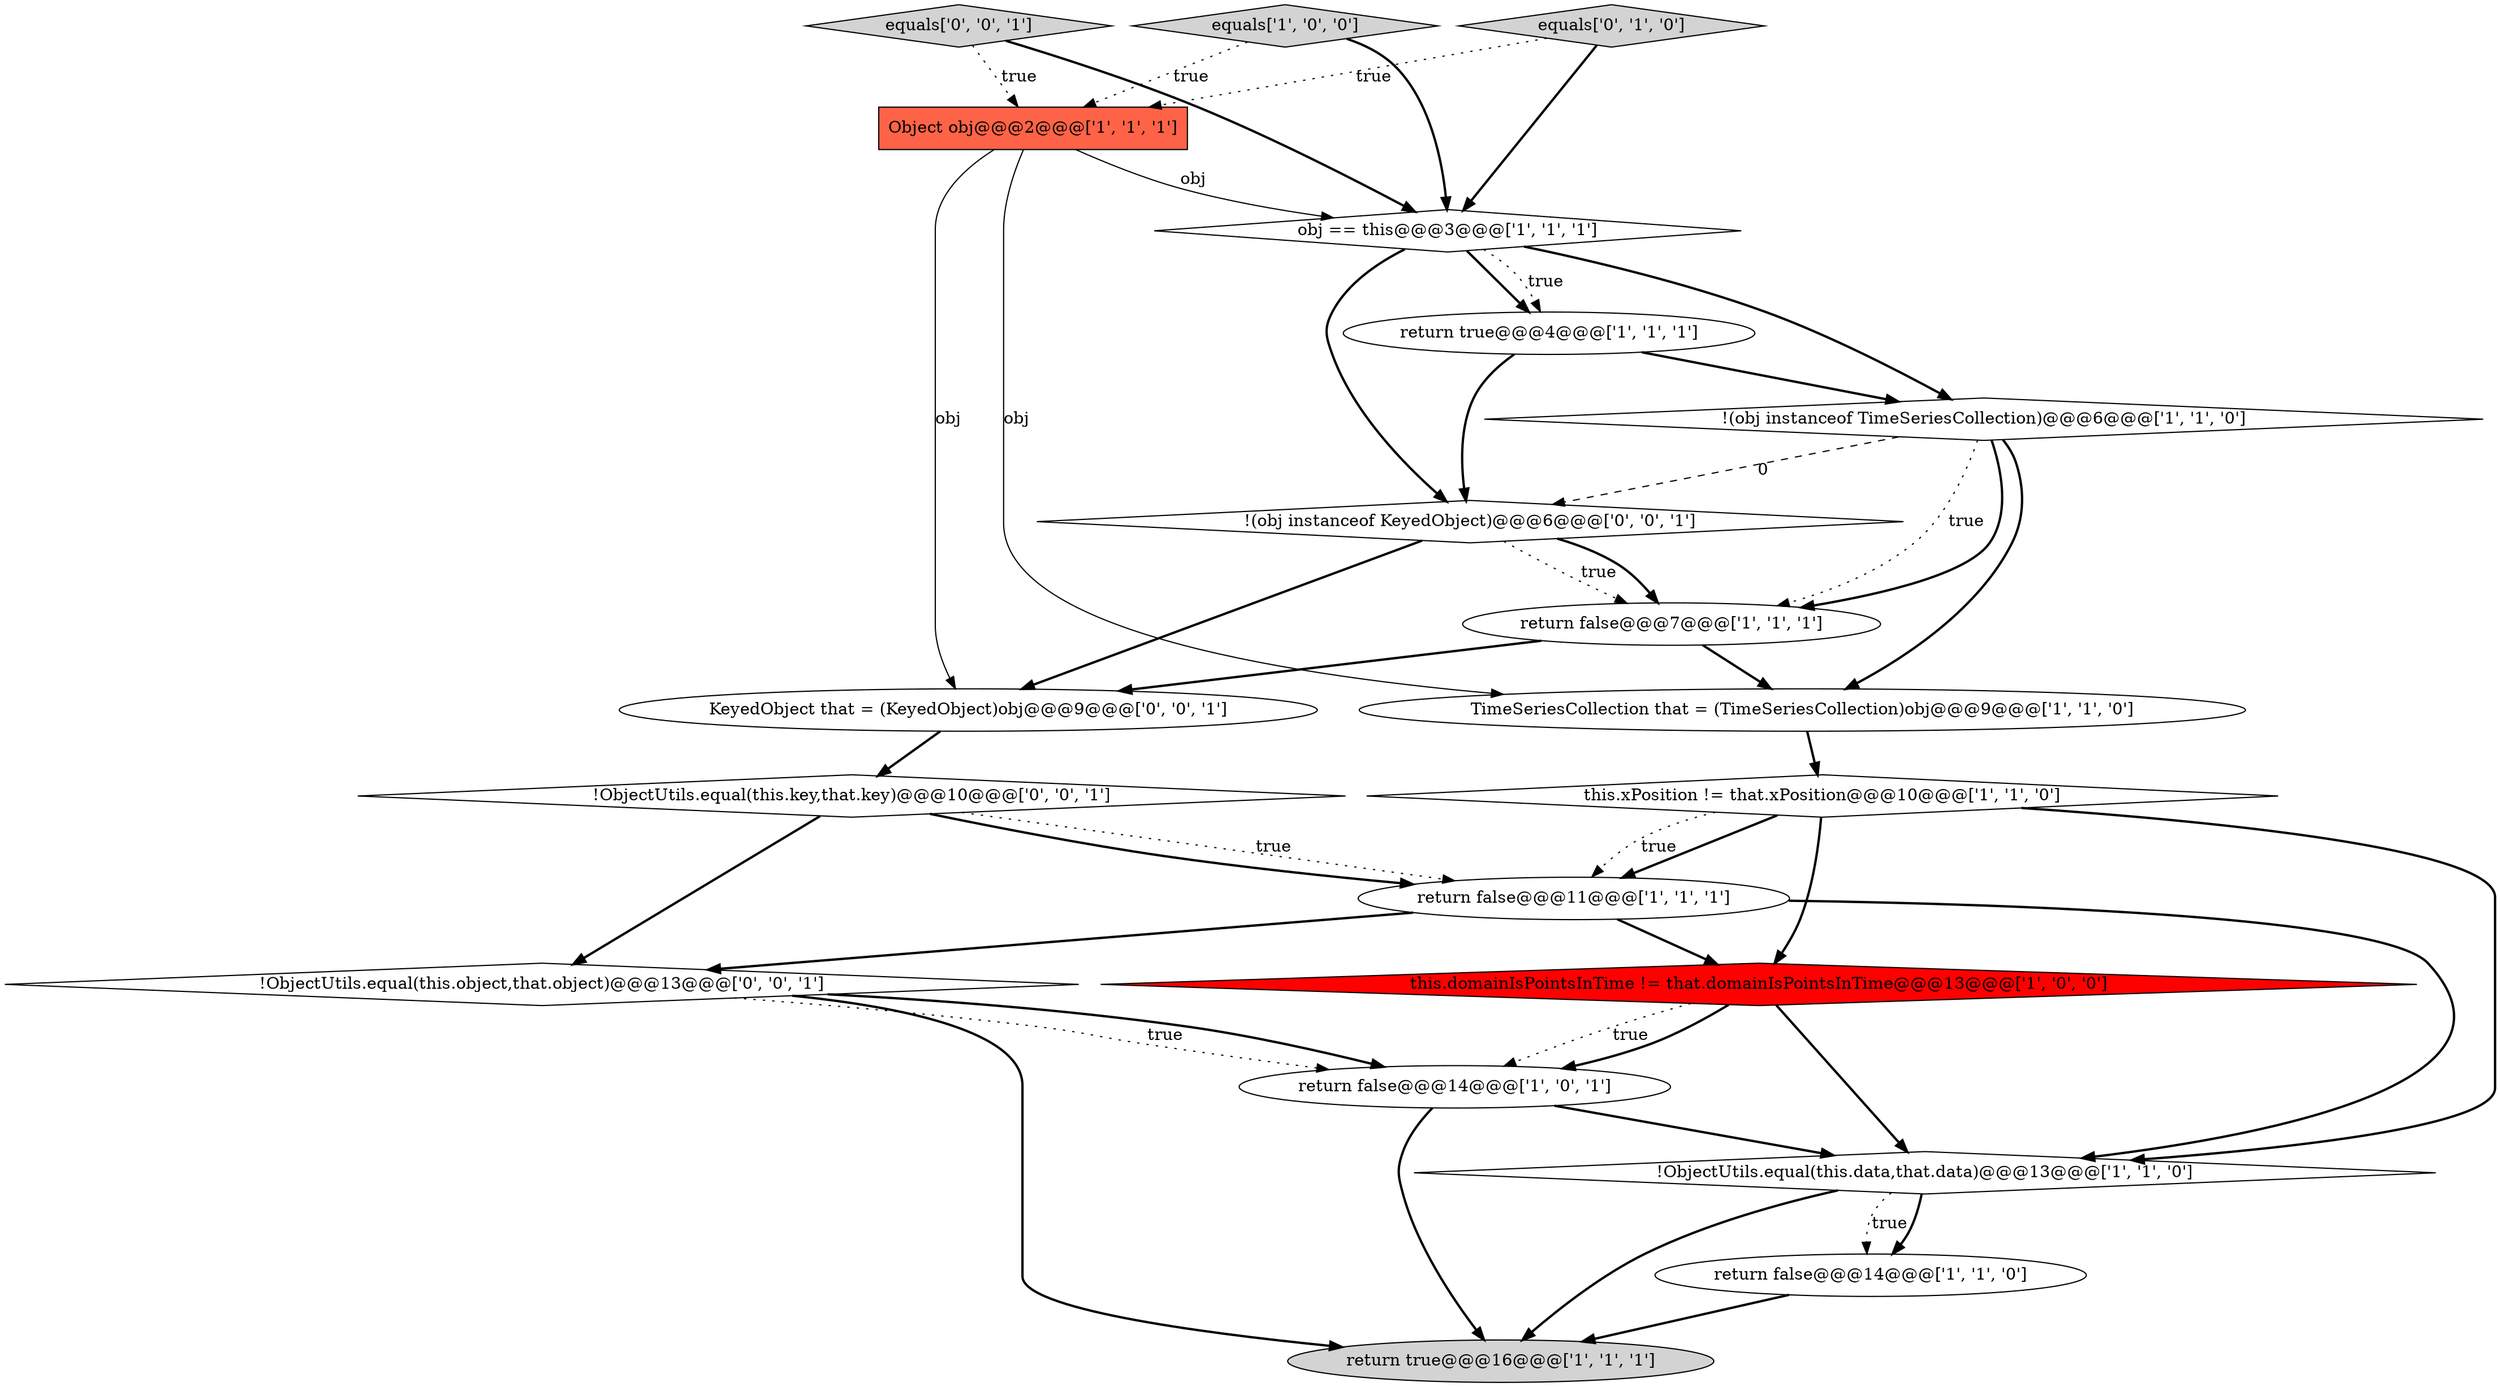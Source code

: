 digraph {
3 [style = filled, label = "Object obj@@@2@@@['1', '1', '1']", fillcolor = tomato, shape = box image = "AAA0AAABBB1BBB"];
19 [style = filled, label = "KeyedObject that = (KeyedObject)obj@@@9@@@['0', '0', '1']", fillcolor = white, shape = ellipse image = "AAA0AAABBB3BBB"];
13 [style = filled, label = "return false@@@14@@@['1', '0', '1']", fillcolor = white, shape = ellipse image = "AAA0AAABBB1BBB"];
5 [style = filled, label = "this.domainIsPointsInTime != that.domainIsPointsInTime@@@13@@@['1', '0', '0']", fillcolor = red, shape = diamond image = "AAA1AAABBB1BBB"];
0 [style = filled, label = "return false@@@7@@@['1', '1', '1']", fillcolor = white, shape = ellipse image = "AAA0AAABBB1BBB"];
10 [style = filled, label = "obj == this@@@3@@@['1', '1', '1']", fillcolor = white, shape = diamond image = "AAA0AAABBB1BBB"];
18 [style = filled, label = "!ObjectUtils.equal(this.key,that.key)@@@10@@@['0', '0', '1']", fillcolor = white, shape = diamond image = "AAA0AAABBB3BBB"];
9 [style = filled, label = "!(obj instanceof TimeSeriesCollection)@@@6@@@['1', '1', '0']", fillcolor = white, shape = diamond image = "AAA0AAABBB1BBB"];
17 [style = filled, label = "equals['0', '0', '1']", fillcolor = lightgray, shape = diamond image = "AAA0AAABBB3BBB"];
11 [style = filled, label = "equals['1', '0', '0']", fillcolor = lightgray, shape = diamond image = "AAA0AAABBB1BBB"];
1 [style = filled, label = "this.xPosition != that.xPosition@@@10@@@['1', '1', '0']", fillcolor = white, shape = diamond image = "AAA0AAABBB1BBB"];
14 [style = filled, label = "equals['0', '1', '0']", fillcolor = lightgray, shape = diamond image = "AAA0AAABBB2BBB"];
6 [style = filled, label = "!ObjectUtils.equal(this.data,that.data)@@@13@@@['1', '1', '0']", fillcolor = white, shape = diamond image = "AAA0AAABBB1BBB"];
7 [style = filled, label = "return true@@@4@@@['1', '1', '1']", fillcolor = white, shape = ellipse image = "AAA0AAABBB1BBB"];
4 [style = filled, label = "TimeSeriesCollection that = (TimeSeriesCollection)obj@@@9@@@['1', '1', '0']", fillcolor = white, shape = ellipse image = "AAA0AAABBB1BBB"];
12 [style = filled, label = "return false@@@14@@@['1', '1', '0']", fillcolor = white, shape = ellipse image = "AAA0AAABBB1BBB"];
16 [style = filled, label = "!ObjectUtils.equal(this.object,that.object)@@@13@@@['0', '0', '1']", fillcolor = white, shape = diamond image = "AAA0AAABBB3BBB"];
8 [style = filled, label = "return false@@@11@@@['1', '1', '1']", fillcolor = white, shape = ellipse image = "AAA0AAABBB1BBB"];
15 [style = filled, label = "!(obj instanceof KeyedObject)@@@6@@@['0', '0', '1']", fillcolor = white, shape = diamond image = "AAA0AAABBB3BBB"];
2 [style = filled, label = "return true@@@16@@@['1', '1', '1']", fillcolor = lightgray, shape = ellipse image = "AAA0AAABBB1BBB"];
1->5 [style = bold, label=""];
17->10 [style = bold, label=""];
8->16 [style = bold, label=""];
3->19 [style = solid, label="obj"];
16->13 [style = bold, label=""];
19->18 [style = bold, label=""];
9->0 [style = dotted, label="true"];
1->8 [style = bold, label=""];
10->15 [style = bold, label=""];
9->0 [style = bold, label=""];
16->13 [style = dotted, label="true"];
0->19 [style = bold, label=""];
9->4 [style = bold, label=""];
3->10 [style = solid, label="obj"];
14->10 [style = bold, label=""];
18->8 [style = dotted, label="true"];
8->6 [style = bold, label=""];
16->2 [style = bold, label=""];
15->19 [style = bold, label=""];
15->0 [style = dotted, label="true"];
10->7 [style = bold, label=""];
17->3 [style = dotted, label="true"];
6->2 [style = bold, label=""];
3->4 [style = solid, label="obj"];
7->9 [style = bold, label=""];
5->13 [style = dotted, label="true"];
12->2 [style = bold, label=""];
18->16 [style = bold, label=""];
1->6 [style = bold, label=""];
5->6 [style = bold, label=""];
8->5 [style = bold, label=""];
0->4 [style = bold, label=""];
11->10 [style = bold, label=""];
5->13 [style = bold, label=""];
15->0 [style = bold, label=""];
1->8 [style = dotted, label="true"];
14->3 [style = dotted, label="true"];
7->15 [style = bold, label=""];
10->9 [style = bold, label=""];
4->1 [style = bold, label=""];
6->12 [style = dotted, label="true"];
18->8 [style = bold, label=""];
13->6 [style = bold, label=""];
11->3 [style = dotted, label="true"];
10->7 [style = dotted, label="true"];
9->15 [style = dashed, label="0"];
13->2 [style = bold, label=""];
6->12 [style = bold, label=""];
}
